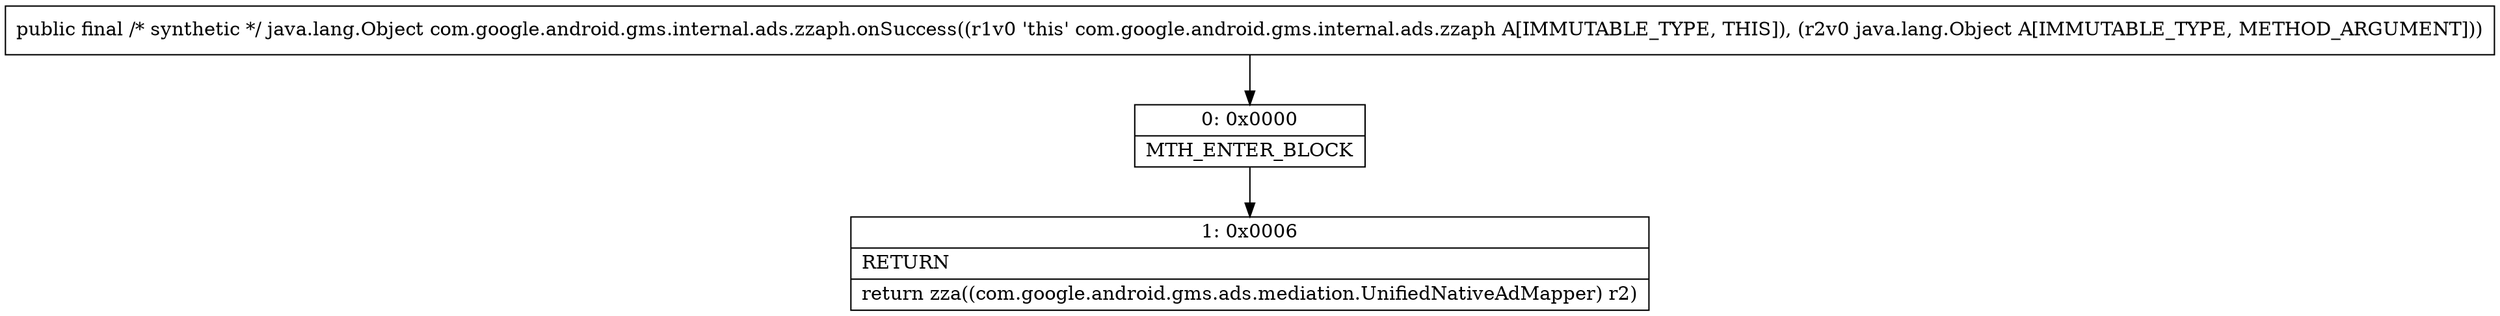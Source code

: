 digraph "CFG forcom.google.android.gms.internal.ads.zzaph.onSuccess(Ljava\/lang\/Object;)Ljava\/lang\/Object;" {
Node_0 [shape=record,label="{0\:\ 0x0000|MTH_ENTER_BLOCK\l}"];
Node_1 [shape=record,label="{1\:\ 0x0006|RETURN\l|return zza((com.google.android.gms.ads.mediation.UnifiedNativeAdMapper) r2)\l}"];
MethodNode[shape=record,label="{public final \/* synthetic *\/ java.lang.Object com.google.android.gms.internal.ads.zzaph.onSuccess((r1v0 'this' com.google.android.gms.internal.ads.zzaph A[IMMUTABLE_TYPE, THIS]), (r2v0 java.lang.Object A[IMMUTABLE_TYPE, METHOD_ARGUMENT])) }"];
MethodNode -> Node_0;
Node_0 -> Node_1;
}

